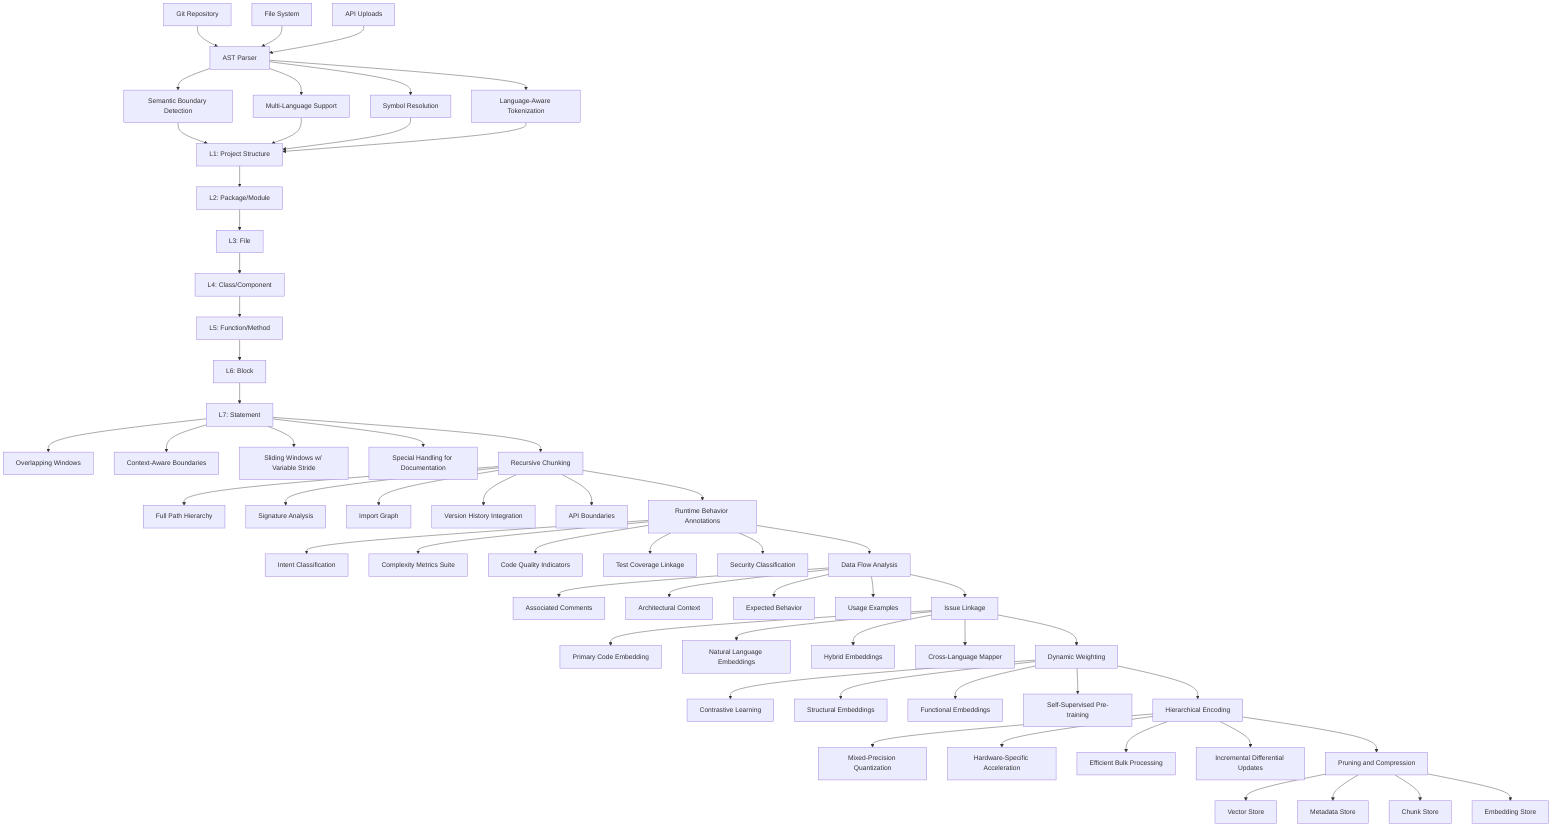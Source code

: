 graph TD
    %% Input Sources
    GIT["Git Repository"]
    FS["File System"]
    API["API Uploads"]
    
    %% Chunking Engine Primary Nodes
    AST["AST Parser"]
    SBD["Semantic Boundary Detection"]
    MLS["Multi-Language Support"]
    SR["Symbol Resolution"]
    LAT["Language-Aware Tokenization"]
    
    %% Granularity Hierarchy
    L1["L1: Project Structure"]
    L2["L2: Package/Module"]
    L3["L3: File"]
    L4["L4: Class/Component"]
    L5["L5: Function/Method"]
    L6["L6: Block"]
    L7["L7: Statement"]
    
    %% Chunking Strategies
    OW["Overlapping Windows"]
    CAB["Context-Aware Boundaries"]
    SWVS["Sliding Windows w/ Variable Stride"]
    SHD["Special Handling for Documentation"]
    RC["Recursive Chunking"]
    
    %% Metadata Enrichment
    FPH["Full Path Hierarchy"]
    SA["Signature Analysis"]
    IG["Import Graph"]
    VHI["Version History Integration"]
    AB["API Boundaries"]
    RBA["Runtime Behavior Annotations"]
    
    %% Semantic Annotations
    IC["Intent Classification"]
    CMS["Complexity Metrics Suite"]
    CQI["Code Quality Indicators"]
    TCL["Test Coverage Linkage"]
    SC["Security Classification"]
    DFA["Data Flow Analysis"]
    
    %% Documentation Correlation
    AC["Associated Comments"]
    ARC["Architectural Context"]
    EB["Expected Behavior"]
    UE["Usage Examples"]
    IL["Issue Linkage"]
    
    %% Model Ensemble
    PCE["Primary Code Embedding"]
    NLE["Natural Language Embeddings"]
    HE["Hybrid Embeddings"]
    CLM["Cross-Language Mapper"]
    DW["Dynamic Weighting"]
    
    %% Embedding Techniques
    CL["Contrastive Learning"]
    SE["Structural Embeddings"]
    FE["Functional Embeddings"]
    SSP["Self-Supervised Pre-training"]
    HEncoding["Hierarchical Encoding"]
    
    %% Performance Optimization
    MPQ["Mixed-Precision Quantization"]
    HSA["Hardware-Specific Acceleration"]
    EBP["Efficient Bulk Processing"]
    IDU["Incremental Differential Updates"]
    PC["Pruning and Compression"]
    
    %% Storage Layer
    VS["Vector Store"]
    MS["Metadata Store"]
    CS["Chunk Store"]
    ES["Embedding Store"]
    
    %% Connections
    GIT --> AST
    FS --> AST
    API --> AST
    
    AST --> SBD
    AST --> MLS
    AST --> SR
    AST --> LAT
    
    SBD --> L1
    MLS --> L1
    SR --> L1
    LAT --> L1
    
    L1 --> L2
    L2 --> L3
    L3 --> L4
    L4 --> L5
    L5 --> L6
    L6 --> L7
    
    L7 --> OW
    L7 --> CAB
    L7 --> SWVS
    L7 --> SHD
    L7 --> RC
    
    RC --> FPH
    RC --> SA
    RC --> IG
    RC --> VHI
    RC --> AB
    RC --> RBA
    
    RBA --> IC
    RBA --> CMS
    RBA --> CQI
    RBA --> TCL
    RBA --> SC
    RBA --> DFA
    
    DFA --> AC
    DFA --> ARC
    DFA --> EB
    DFA --> UE
    DFA --> IL
    
    IL --> PCE
    IL --> NLE
    IL --> HE
    IL --> CLM
    IL --> DW
    
    DW --> CL
    DW --> SE
    DW --> FE
    DW --> SSP
    DW --> HEncoding
    
    HEncoding --> MPQ
    HEncoding --> HSA
    HEncoding --> EBP
    HEncoding --> IDU
    HEncoding --> PC
    
    PC --> VS
    PC --> MS
    PC --> CS
    PC --> ES